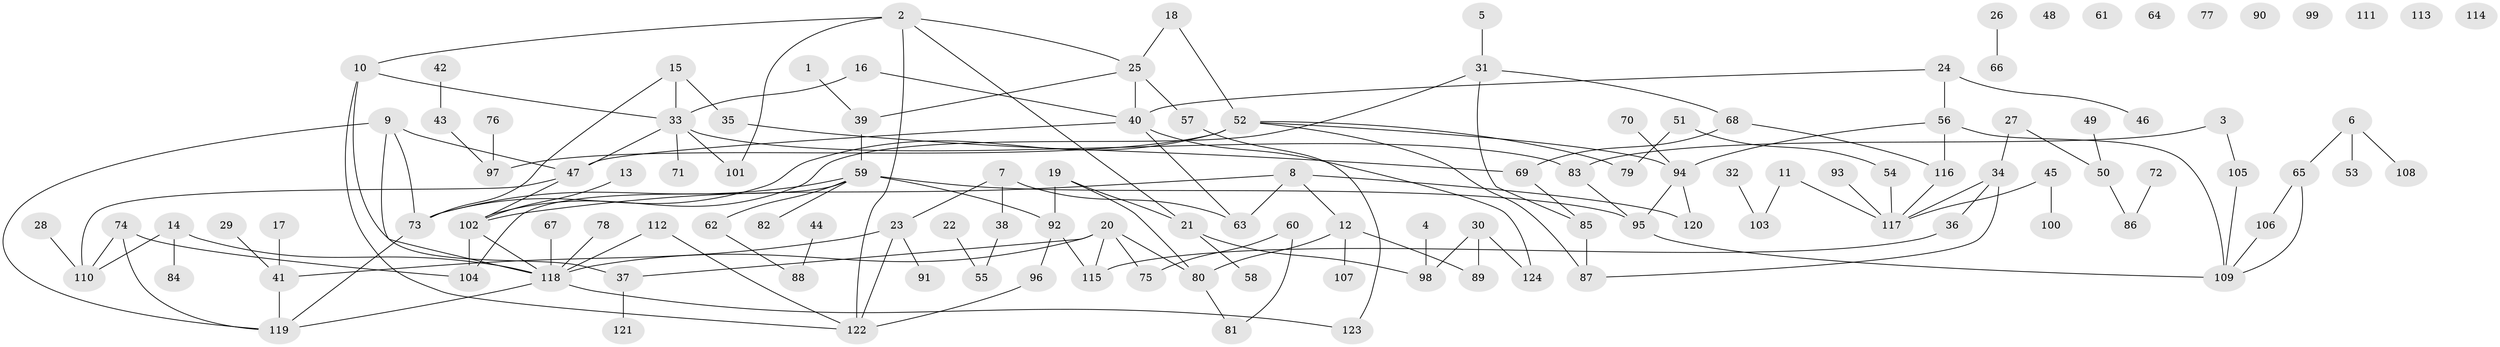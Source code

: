 // coarse degree distribution, {1: 0.32142857142857145, 16: 0.017857142857142856, 3: 0.125, 2: 0.10714285714285714, 6: 0.07142857142857142, 5: 0.07142857142857142, 4: 0.03571428571428571, 11: 0.017857142857142856, 0: 0.17857142857142858, 7: 0.017857142857142856, 9: 0.017857142857142856, 12: 0.017857142857142856}
// Generated by graph-tools (version 1.1) at 2025/16/03/04/25 18:16:45]
// undirected, 124 vertices, 155 edges
graph export_dot {
graph [start="1"]
  node [color=gray90,style=filled];
  1;
  2;
  3;
  4;
  5;
  6;
  7;
  8;
  9;
  10;
  11;
  12;
  13;
  14;
  15;
  16;
  17;
  18;
  19;
  20;
  21;
  22;
  23;
  24;
  25;
  26;
  27;
  28;
  29;
  30;
  31;
  32;
  33;
  34;
  35;
  36;
  37;
  38;
  39;
  40;
  41;
  42;
  43;
  44;
  45;
  46;
  47;
  48;
  49;
  50;
  51;
  52;
  53;
  54;
  55;
  56;
  57;
  58;
  59;
  60;
  61;
  62;
  63;
  64;
  65;
  66;
  67;
  68;
  69;
  70;
  71;
  72;
  73;
  74;
  75;
  76;
  77;
  78;
  79;
  80;
  81;
  82;
  83;
  84;
  85;
  86;
  87;
  88;
  89;
  90;
  91;
  92;
  93;
  94;
  95;
  96;
  97;
  98;
  99;
  100;
  101;
  102;
  103;
  104;
  105;
  106;
  107;
  108;
  109;
  110;
  111;
  112;
  113;
  114;
  115;
  116;
  117;
  118;
  119;
  120;
  121;
  122;
  123;
  124;
  1 -- 39;
  2 -- 10;
  2 -- 21;
  2 -- 25;
  2 -- 101;
  2 -- 122;
  3 -- 83;
  3 -- 105;
  4 -- 98;
  5 -- 31;
  6 -- 53;
  6 -- 65;
  6 -- 108;
  7 -- 23;
  7 -- 38;
  7 -- 63;
  8 -- 12;
  8 -- 63;
  8 -- 102;
  8 -- 120;
  9 -- 47;
  9 -- 73;
  9 -- 118;
  9 -- 119;
  10 -- 33;
  10 -- 37;
  10 -- 122;
  11 -- 103;
  11 -- 117;
  12 -- 80;
  12 -- 89;
  12 -- 107;
  13 -- 102;
  14 -- 84;
  14 -- 110;
  14 -- 118;
  15 -- 33;
  15 -- 35;
  15 -- 73;
  16 -- 33;
  16 -- 40;
  17 -- 41;
  18 -- 25;
  18 -- 52;
  19 -- 21;
  19 -- 80;
  19 -- 92;
  20 -- 37;
  20 -- 75;
  20 -- 80;
  20 -- 115;
  20 -- 118;
  21 -- 58;
  21 -- 98;
  22 -- 55;
  23 -- 41;
  23 -- 91;
  23 -- 122;
  24 -- 40;
  24 -- 46;
  24 -- 56;
  25 -- 39;
  25 -- 40;
  25 -- 57;
  26 -- 66;
  27 -- 34;
  27 -- 50;
  28 -- 110;
  29 -- 41;
  30 -- 89;
  30 -- 98;
  30 -- 124;
  31 -- 68;
  31 -- 85;
  31 -- 102;
  32 -- 103;
  33 -- 47;
  33 -- 71;
  33 -- 83;
  33 -- 101;
  34 -- 36;
  34 -- 87;
  34 -- 117;
  35 -- 69;
  36 -- 115;
  37 -- 121;
  38 -- 55;
  39 -- 59;
  40 -- 47;
  40 -- 63;
  40 -- 124;
  41 -- 119;
  42 -- 43;
  43 -- 97;
  44 -- 88;
  45 -- 100;
  45 -- 117;
  47 -- 102;
  47 -- 110;
  49 -- 50;
  50 -- 86;
  51 -- 54;
  51 -- 79;
  52 -- 73;
  52 -- 79;
  52 -- 87;
  52 -- 94;
  52 -- 97;
  54 -- 117;
  56 -- 94;
  56 -- 109;
  56 -- 116;
  57 -- 123;
  59 -- 62;
  59 -- 73;
  59 -- 82;
  59 -- 92;
  59 -- 95;
  59 -- 104;
  60 -- 75;
  60 -- 81;
  62 -- 88;
  65 -- 106;
  65 -- 109;
  67 -- 118;
  68 -- 69;
  68 -- 116;
  69 -- 85;
  70 -- 94;
  72 -- 86;
  73 -- 119;
  74 -- 104;
  74 -- 110;
  74 -- 119;
  76 -- 97;
  78 -- 118;
  80 -- 81;
  83 -- 95;
  85 -- 87;
  92 -- 96;
  92 -- 115;
  93 -- 117;
  94 -- 95;
  94 -- 120;
  95 -- 109;
  96 -- 122;
  102 -- 104;
  102 -- 118;
  105 -- 109;
  106 -- 109;
  112 -- 118;
  112 -- 122;
  116 -- 117;
  118 -- 119;
  118 -- 123;
}
